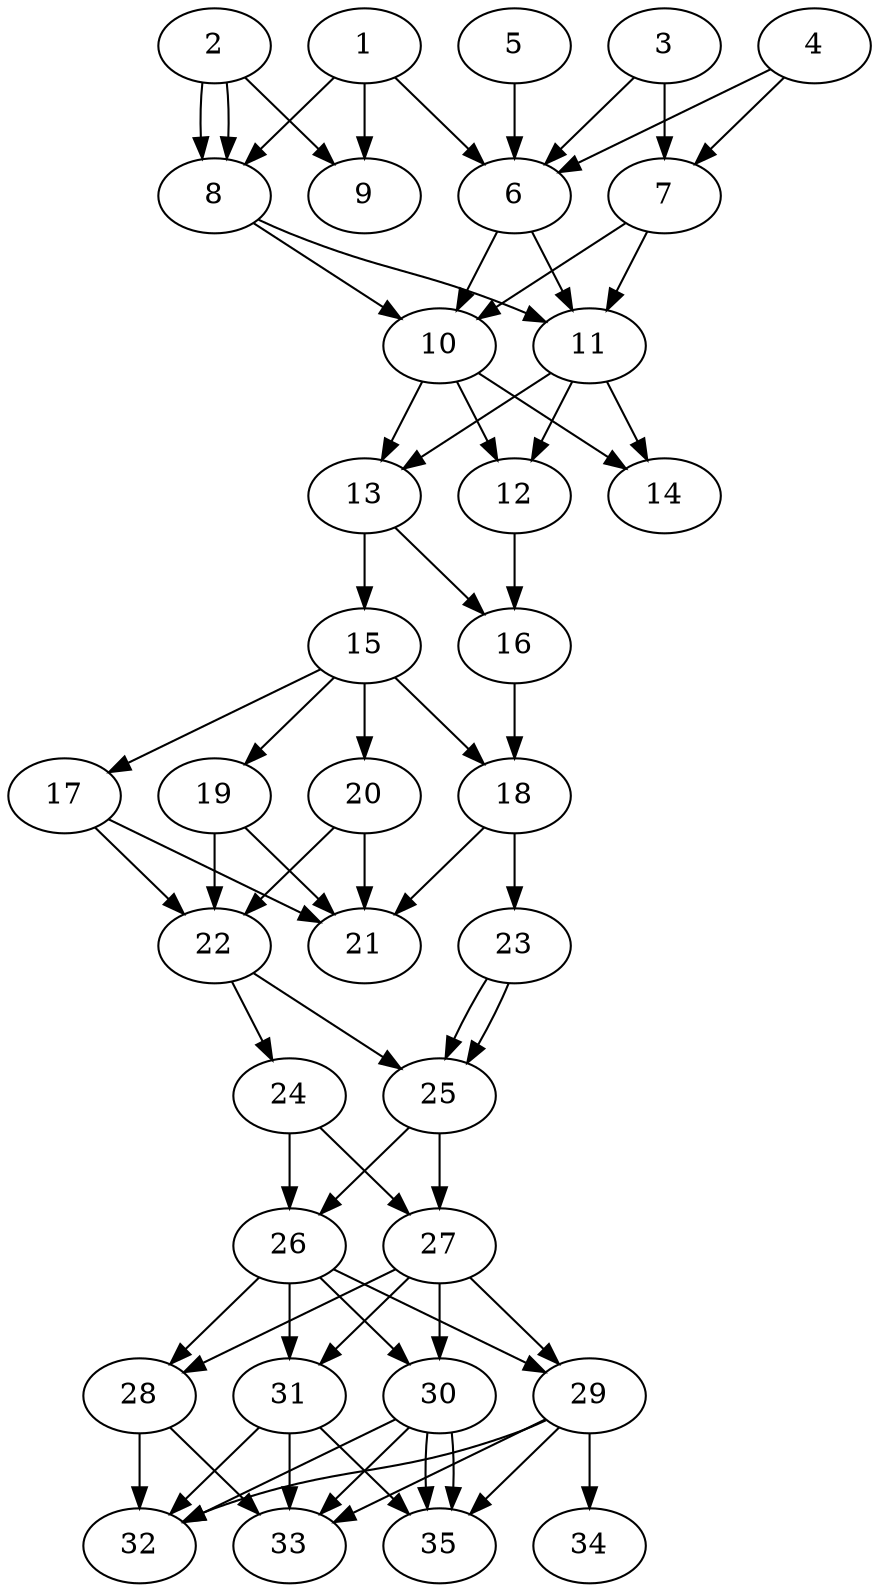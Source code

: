 // DAG automatically generated by daggen at Tue Aug  6 16:28:02 2019
// ./daggen --dot -n 35 --ccr 0.3 --fat 0.4 --regular 0.5 --density 0.9 --mindata 5242880 --maxdata 52428800 
digraph G {
  1 [size="18479787", alpha="0.08", expect_size="5543936"] 
  1 -> 6 [size ="5543936"]
  1 -> 8 [size ="5543936"]
  1 -> 9 [size ="5543936"]
  2 [size="104116907", alpha="0.11", expect_size="31235072"] 
  2 -> 8 [size ="31235072"]
  2 -> 8 [size ="31235072"]
  2 -> 9 [size ="31235072"]
  3 [size="62501547", alpha="0.06", expect_size="18750464"] 
  3 -> 6 [size ="18750464"]
  3 -> 7 [size ="18750464"]
  4 [size="20568747", alpha="0.01", expect_size="6170624"] 
  4 -> 6 [size ="6170624"]
  4 -> 7 [size ="6170624"]
  5 [size="142178987", alpha="0.12", expect_size="42653696"] 
  5 -> 6 [size ="42653696"]
  6 [size="105383253", alpha="0.06", expect_size="31614976"] 
  6 -> 10 [size ="31614976"]
  6 -> 11 [size ="31614976"]
  7 [size="97034240", alpha="0.03", expect_size="29110272"] 
  7 -> 10 [size ="29110272"]
  7 -> 11 [size ="29110272"]
  8 [size="19039573", alpha="0.09", expect_size="5711872"] 
  8 -> 10 [size ="5711872"]
  8 -> 11 [size ="5711872"]
  9 [size="53777067", alpha="0.18", expect_size="16133120"] 
  10 [size="64972800", alpha="0.09", expect_size="19491840"] 
  10 -> 12 [size ="19491840"]
  10 -> 13 [size ="19491840"]
  10 -> 14 [size ="19491840"]
  11 [size="46984533", alpha="0.02", expect_size="14095360"] 
  11 -> 12 [size ="14095360"]
  11 -> 13 [size ="14095360"]
  11 -> 14 [size ="14095360"]
  12 [size="110462293", alpha="0.19", expect_size="33138688"] 
  12 -> 16 [size ="33138688"]
  13 [size="39352320", alpha="0.06", expect_size="11805696"] 
  13 -> 15 [size ="11805696"]
  13 -> 16 [size ="11805696"]
  14 [size="82950827", alpha="0.18", expect_size="24885248"] 
  15 [size="94651733", alpha="0.11", expect_size="28395520"] 
  15 -> 17 [size ="28395520"]
  15 -> 18 [size ="28395520"]
  15 -> 19 [size ="28395520"]
  15 -> 20 [size ="28395520"]
  16 [size="32709973", alpha="0.09", expect_size="9812992"] 
  16 -> 18 [size ="9812992"]
  17 [size="80005120", alpha="0.01", expect_size="24001536"] 
  17 -> 21 [size ="24001536"]
  17 -> 22 [size ="24001536"]
  18 [size="106059093", alpha="0.16", expect_size="31817728"] 
  18 -> 21 [size ="31817728"]
  18 -> 23 [size ="31817728"]
  19 [size="174120960", alpha="0.01", expect_size="52236288"] 
  19 -> 21 [size ="52236288"]
  19 -> 22 [size ="52236288"]
  20 [size="155258880", alpha="0.08", expect_size="46577664"] 
  20 -> 21 [size ="46577664"]
  20 -> 22 [size ="46577664"]
  21 [size="68587520", alpha="0.15", expect_size="20576256"] 
  22 [size="86104747", alpha="0.13", expect_size="25831424"] 
  22 -> 24 [size ="25831424"]
  22 -> 25 [size ="25831424"]
  23 [size="74813440", alpha="0.17", expect_size="22444032"] 
  23 -> 25 [size ="22444032"]
  23 -> 25 [size ="22444032"]
  24 [size="122668373", alpha="0.02", expect_size="36800512"] 
  24 -> 26 [size ="36800512"]
  24 -> 27 [size ="36800512"]
  25 [size="103318187", alpha="0.02", expect_size="30995456"] 
  25 -> 26 [size ="30995456"]
  25 -> 27 [size ="30995456"]
  26 [size="30446933", alpha="0.13", expect_size="9134080"] 
  26 -> 28 [size ="9134080"]
  26 -> 29 [size ="9134080"]
  26 -> 30 [size ="9134080"]
  26 -> 31 [size ="9134080"]
  27 [size="99123200", alpha="0.15", expect_size="29736960"] 
  27 -> 28 [size ="29736960"]
  27 -> 29 [size ="29736960"]
  27 -> 30 [size ="29736960"]
  27 -> 31 [size ="29736960"]
  28 [size="110824107", alpha="0.17", expect_size="33247232"] 
  28 -> 32 [size ="33247232"]
  28 -> 33 [size ="33247232"]
  29 [size="78178987", alpha="0.03", expect_size="23453696"] 
  29 -> 32 [size ="23453696"]
  29 -> 33 [size ="23453696"]
  29 -> 34 [size ="23453696"]
  29 -> 35 [size ="23453696"]
  30 [size="82285227", alpha="0.16", expect_size="24685568"] 
  30 -> 32 [size ="24685568"]
  30 -> 33 [size ="24685568"]
  30 -> 35 [size ="24685568"]
  30 -> 35 [size ="24685568"]
  31 [size="142701227", alpha="0.12", expect_size="42810368"] 
  31 -> 32 [size ="42810368"]
  31 -> 33 [size ="42810368"]
  31 -> 35 [size ="42810368"]
  32 [size="103150933", alpha="0.20", expect_size="30945280"] 
  33 [size="50274987", alpha="0.11", expect_size="15082496"] 
  34 [size="29098667", alpha="0.10", expect_size="8729600"] 
  35 [size="42724693", alpha="0.19", expect_size="12817408"] 
}
